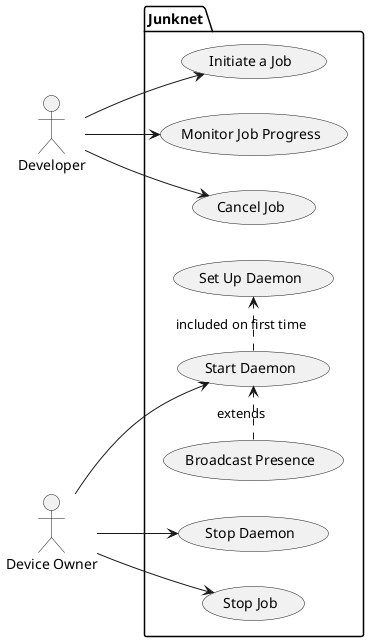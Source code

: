 @startuml

left to right direction

actor Developer as developer
actor "Device Owner" as devOwn
package Junknet { 
	usecase (Initiate a Job) as initiate
	usecase (Monitor Job Progress) as monitor
	usecase (Cancel Job) as cancel
	usecase (Set Up Daemon) as setup
	usecase (Start Daemon) as start
	usecase (Broadcast Presence) as broadcast
	usecase (Stop Daemon) as stopD
	usecase (Stop Job) as stopJ
}

developer --> initiate
developer --> monitor
developer --> cancel
devOwn --> start
start .> setup: included on first time
broadcast .> start: extends
devOwn --> stopD
devOwn --> stopJ

@enduml
